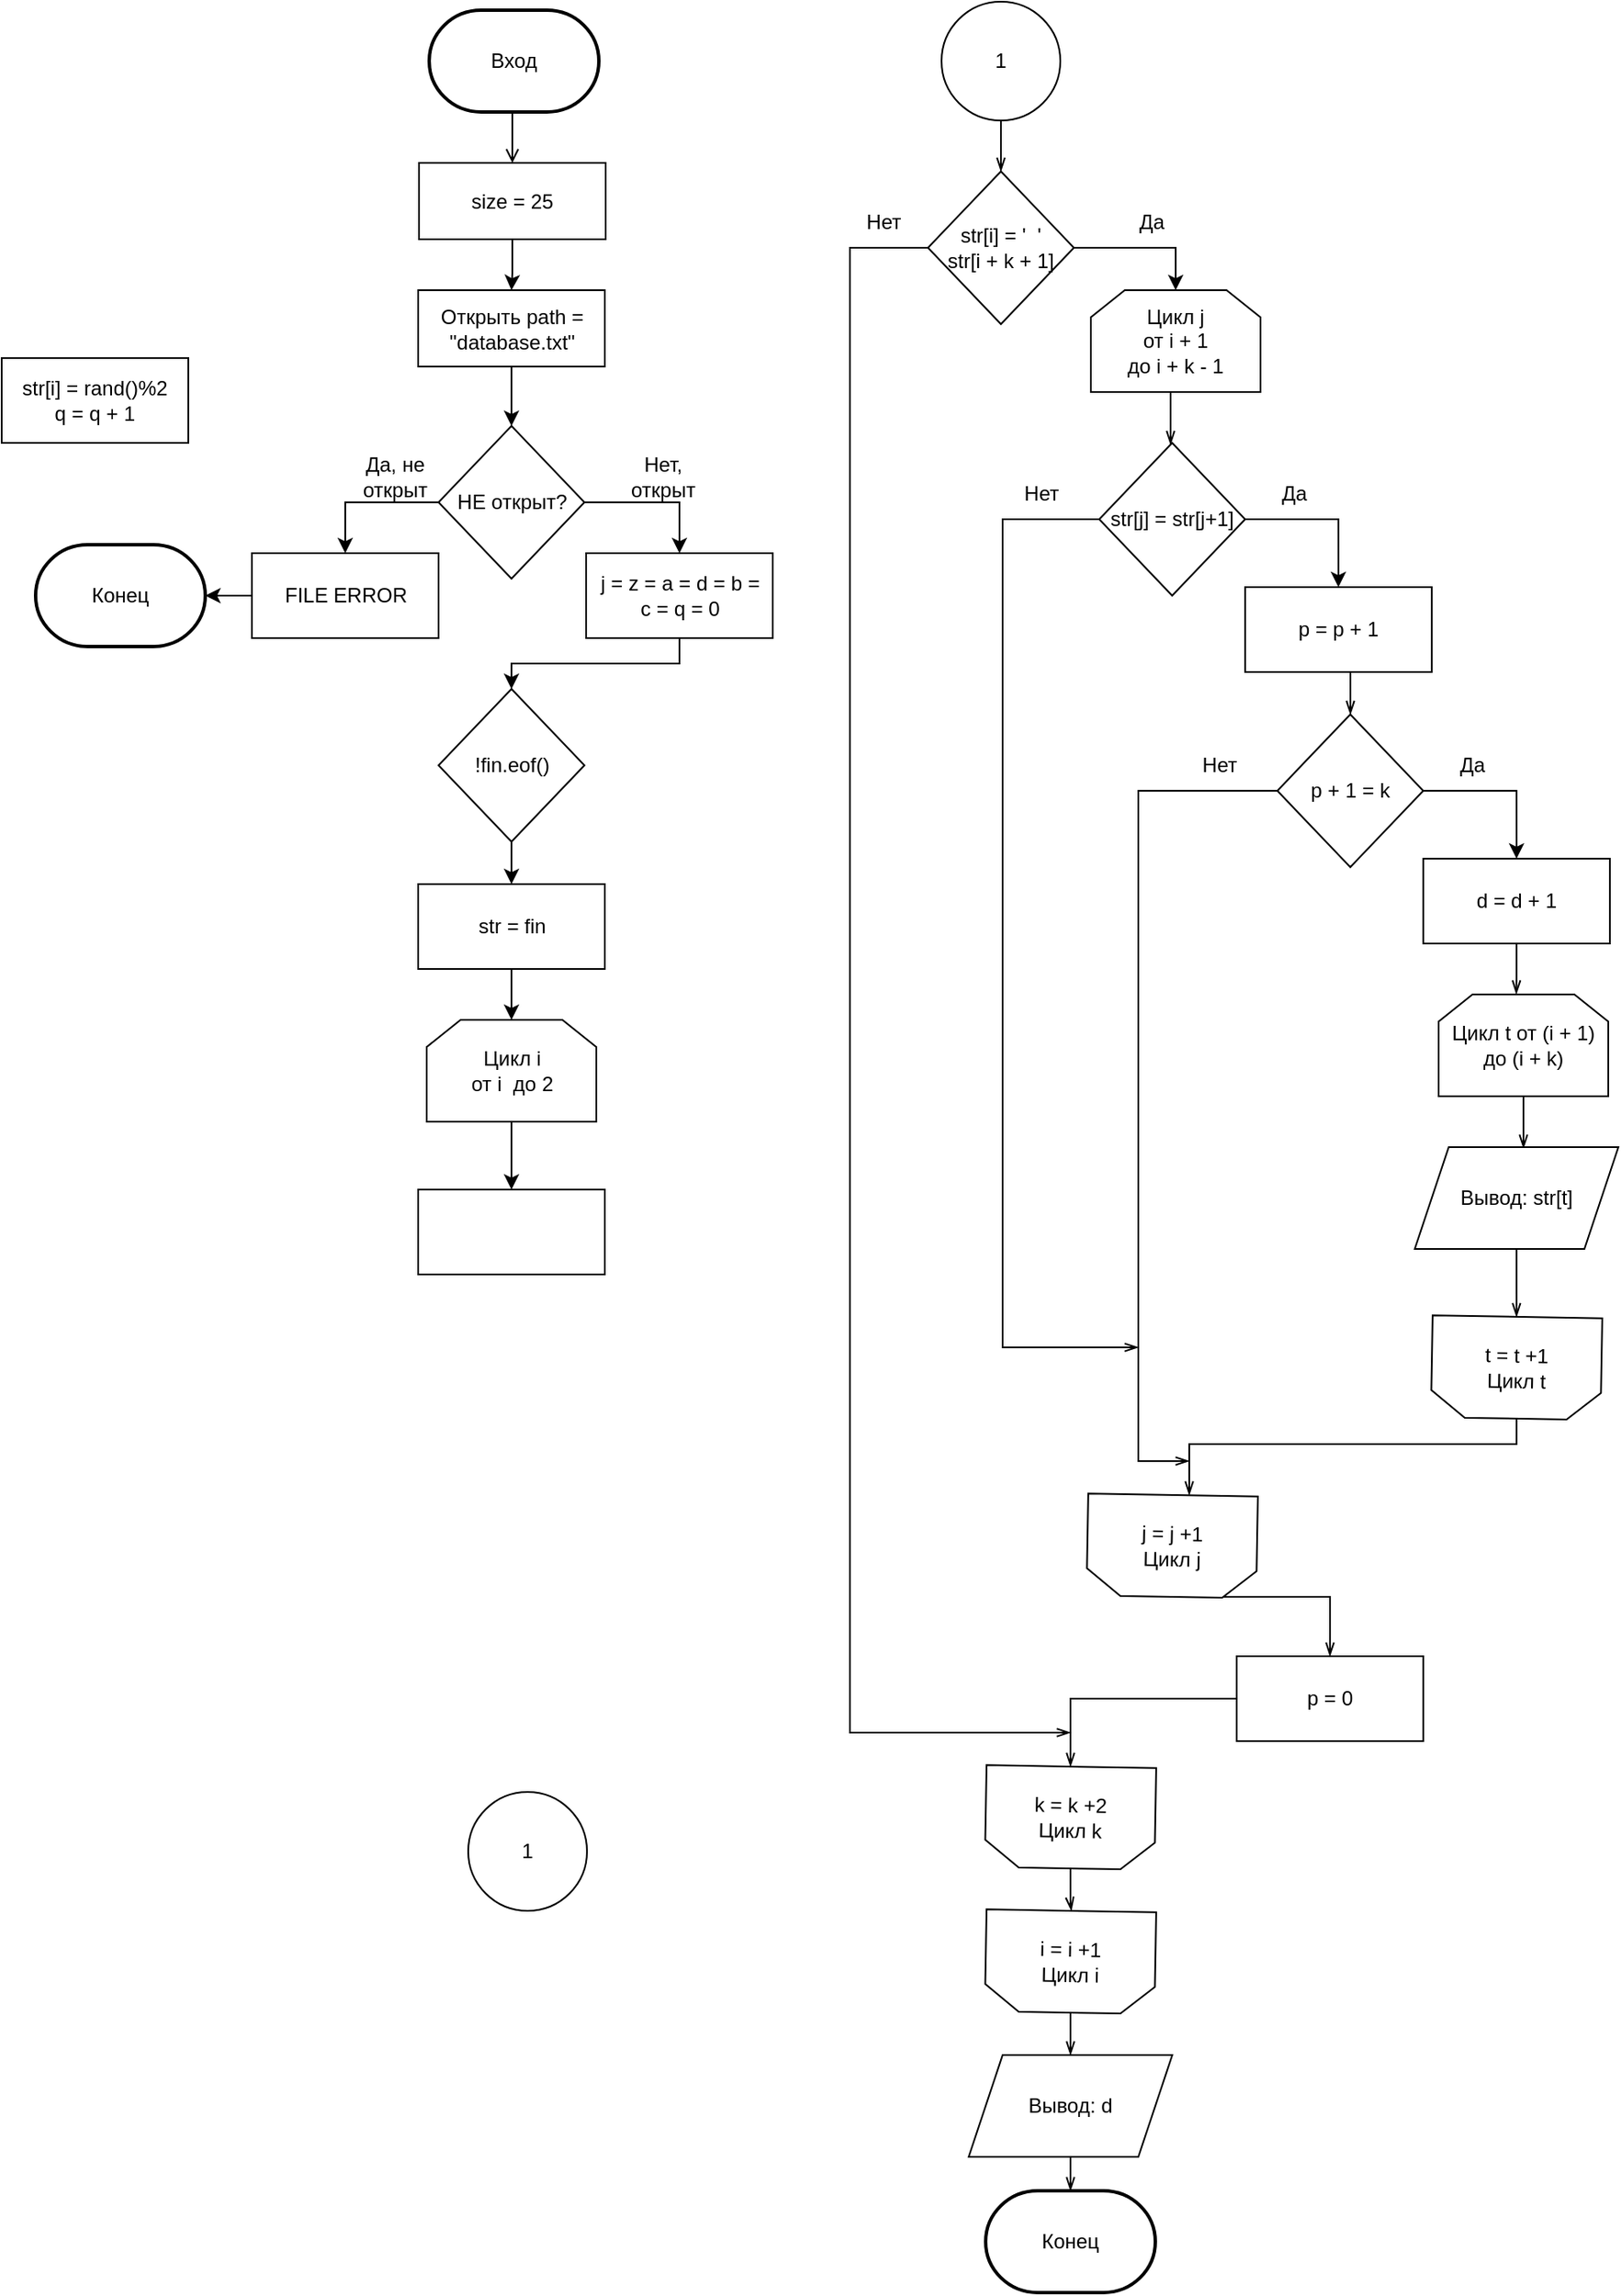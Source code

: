 <mxfile version="13.9.0" type="github">
  <diagram id="2XYw5rfrzcdDfsoRY1aY" name="Page-1">
    <mxGraphModel dx="1251" dy="483" grid="1" gridSize="10" guides="1" tooltips="1" connect="1" arrows="1" fold="1" page="1" pageScale="1" pageWidth="827" pageHeight="1169" math="0" shadow="0">
      <root>
        <mxCell id="0" />
        <mxCell id="1" parent="0" />
        <mxCell id="bIGdx2mvvDFSyfbHBPX8-4" style="edgeStyle=orthogonalEdgeStyle;rounded=0;orthogonalLoop=1;jettySize=auto;html=1;exitX=0.5;exitY=1;exitDx=0;exitDy=0;exitPerimeter=0;entryX=0.5;entryY=0;entryDx=0;entryDy=0;endArrow=open;endFill=0;" parent="1" source="bIGdx2mvvDFSyfbHBPX8-2" edge="1">
          <mxGeometry relative="1" as="geometry">
            <mxPoint x="281" y="95" as="targetPoint" />
          </mxGeometry>
        </mxCell>
        <mxCell id="bIGdx2mvvDFSyfbHBPX8-2" value="Вход" style="strokeWidth=2;html=1;shape=mxgraph.flowchart.terminator;whiteSpace=wrap;" parent="1" vertex="1">
          <mxGeometry x="232" y="5" width="100" height="60" as="geometry" />
        </mxCell>
        <mxCell id="bIGdx2mvvDFSyfbHBPX8-59" value="Конец" style="strokeWidth=2;html=1;shape=mxgraph.flowchart.terminator;whiteSpace=wrap;" parent="1" vertex="1">
          <mxGeometry x="560" y="1290" width="100" height="60" as="geometry" />
        </mxCell>
        <mxCell id="6ItXaO5hQTMBj_1F8REH-35" value="1" style="ellipse;whiteSpace=wrap;html=1;aspect=fixed;" parent="1" vertex="1">
          <mxGeometry x="255" y="1055" width="70" height="70" as="geometry" />
        </mxCell>
        <mxCell id="gcUCHksnC8rrGLkKe8yG-27" style="edgeStyle=orthogonalEdgeStyle;rounded=0;orthogonalLoop=1;jettySize=auto;html=1;exitX=0.5;exitY=1;exitDx=0;exitDy=0;entryX=0;entryY=0.5;entryDx=0;entryDy=0;endArrow=openThin;endFill=0;" parent="1" source="6ItXaO5hQTMBj_1F8REH-37" target="gcUCHksnC8rrGLkKe8yG-20" edge="1">
          <mxGeometry relative="1" as="geometry" />
        </mxCell>
        <mxCell id="6ItXaO5hQTMBj_1F8REH-37" value="1" style="ellipse;whiteSpace=wrap;html=1;aspect=fixed;" parent="1" vertex="1">
          <mxGeometry x="534" width="70" height="70" as="geometry" />
        </mxCell>
        <mxCell id="B0YSBYVzR49liGQwaU1Z-24" style="edgeStyle=orthogonalEdgeStyle;rounded=0;orthogonalLoop=1;jettySize=auto;html=1;" edge="1" parent="1" source="gcUCHksnC8rrGLkKe8yG-3" target="B0YSBYVzR49liGQwaU1Z-23">
          <mxGeometry relative="1" as="geometry" />
        </mxCell>
        <mxCell id="gcUCHksnC8rrGLkKe8yG-3" value="size = 25" style="rounded=0;whiteSpace=wrap;html=1;" parent="1" vertex="1">
          <mxGeometry x="226" y="95" width="110" height="45" as="geometry" />
        </mxCell>
        <mxCell id="gcUCHksnC8rrGLkKe8yG-6" value="str[i] = rand()%2&lt;br&gt;q = q + 1" style="rounded=0;whiteSpace=wrap;html=1;" parent="1" vertex="1">
          <mxGeometry x="-20" y="210" width="110" height="50" as="geometry" />
        </mxCell>
        <mxCell id="gcUCHksnC8rrGLkKe8yG-17" style="edgeStyle=orthogonalEdgeStyle;rounded=0;orthogonalLoop=1;jettySize=auto;html=1;exitX=0.5;exitY=1;exitDx=0;exitDy=0;entryX=0;entryY=0.5;entryDx=0;entryDy=0;" parent="1" target="gcUCHksnC8rrGLkKe8yG-20" edge="1">
          <mxGeometry relative="1" as="geometry">
            <mxPoint x="563" y="112" as="sourcePoint" />
          </mxGeometry>
        </mxCell>
        <mxCell id="gcUCHksnC8rrGLkKe8yG-18" style="edgeStyle=orthogonalEdgeStyle;rounded=0;orthogonalLoop=1;jettySize=auto;html=1;exitX=0.5;exitY=0;exitDx=0;exitDy=0;entryX=0.5;entryY=0;entryDx=0;entryDy=0;" parent="1" source="gcUCHksnC8rrGLkKe8yG-20" target="gcUCHksnC8rrGLkKe8yG-29" edge="1">
          <mxGeometry relative="1" as="geometry">
            <mxPoint x="668.0" y="175" as="targetPoint" />
          </mxGeometry>
        </mxCell>
        <mxCell id="gcUCHksnC8rrGLkKe8yG-57" style="edgeStyle=orthogonalEdgeStyle;rounded=0;orthogonalLoop=1;jettySize=auto;html=1;endArrow=openThin;endFill=0;exitX=0.5;exitY=1;exitDx=0;exitDy=0;" parent="1" source="gcUCHksnC8rrGLkKe8yG-20" edge="1">
          <mxGeometry relative="1" as="geometry">
            <mxPoint x="610" y="1020" as="targetPoint" />
            <Array as="points">
              <mxPoint x="480" y="145" />
              <mxPoint x="480" y="1020" />
            </Array>
          </mxGeometry>
        </mxCell>
        <mxCell id="gcUCHksnC8rrGLkKe8yG-20" value="str[i] = &#39;&amp;nbsp; &#39;&lt;br&gt;str[i + k + 1]" style="rhombus;whiteSpace=wrap;html=1;direction=south;" parent="1" vertex="1">
          <mxGeometry x="526" y="100" width="86" height="90" as="geometry" />
        </mxCell>
        <mxCell id="gcUCHksnC8rrGLkKe8yG-21" value="Нет" style="text;html=1;strokeColor=none;fillColor=none;align=center;verticalAlign=middle;whiteSpace=wrap;rounded=0;" parent="1" vertex="1">
          <mxGeometry x="480" y="120" width="40" height="20" as="geometry" />
        </mxCell>
        <mxCell id="gcUCHksnC8rrGLkKe8yG-22" value="Да" style="text;html=1;strokeColor=none;fillColor=none;align=center;verticalAlign=middle;whiteSpace=wrap;rounded=0;" parent="1" vertex="1">
          <mxGeometry x="638" y="120" width="40" height="20" as="geometry" />
        </mxCell>
        <mxCell id="gcUCHksnC8rrGLkKe8yG-37" style="edgeStyle=orthogonalEdgeStyle;rounded=0;orthogonalLoop=1;jettySize=auto;html=1;exitX=0.5;exitY=1;exitDx=0;exitDy=0;endArrow=openThin;endFill=0;" parent="1" source="gcUCHksnC8rrGLkKe8yG-29" target="gcUCHksnC8rrGLkKe8yG-34" edge="1">
          <mxGeometry relative="1" as="geometry">
            <Array as="points">
              <mxPoint x="669" y="230" />
            </Array>
          </mxGeometry>
        </mxCell>
        <mxCell id="gcUCHksnC8rrGLkKe8yG-29" value="Цикл j&lt;br&gt;от i + 1 &lt;br&gt;до i + k - 1" style="shape=loopLimit;whiteSpace=wrap;html=1;" parent="1" vertex="1">
          <mxGeometry x="622" y="170" width="100" height="60" as="geometry" />
        </mxCell>
        <mxCell id="gcUCHksnC8rrGLkKe8yG-45" style="edgeStyle=orthogonalEdgeStyle;rounded=0;orthogonalLoop=1;jettySize=auto;html=1;exitX=0.5;exitY=1;exitDx=0;exitDy=0;endArrow=openThin;endFill=0;" parent="1" source="gcUCHksnC8rrGLkKe8yG-30" target="gcUCHksnC8rrGLkKe8yG-42" edge="1">
          <mxGeometry relative="1" as="geometry">
            <Array as="points">
              <mxPoint x="775" y="395" />
            </Array>
          </mxGeometry>
        </mxCell>
        <mxCell id="gcUCHksnC8rrGLkKe8yG-30" value="p = p + 1" style="rounded=0;whiteSpace=wrap;html=1;" parent="1" vertex="1">
          <mxGeometry x="712.94" y="345" width="110" height="50" as="geometry" />
        </mxCell>
        <mxCell id="gcUCHksnC8rrGLkKe8yG-31" style="edgeStyle=orthogonalEdgeStyle;rounded=0;orthogonalLoop=1;jettySize=auto;html=1;exitX=0.5;exitY=1;exitDx=0;exitDy=0;entryX=0;entryY=0.5;entryDx=0;entryDy=0;" parent="1" target="gcUCHksnC8rrGLkKe8yG-34" edge="1">
          <mxGeometry relative="1" as="geometry">
            <mxPoint x="662.94" y="282" as="sourcePoint" />
          </mxGeometry>
        </mxCell>
        <mxCell id="gcUCHksnC8rrGLkKe8yG-32" style="edgeStyle=orthogonalEdgeStyle;rounded=0;orthogonalLoop=1;jettySize=auto;html=1;exitX=0.5;exitY=0;exitDx=0;exitDy=0;entryX=0.5;entryY=0;entryDx=0;entryDy=0;" parent="1" source="gcUCHksnC8rrGLkKe8yG-34" target="gcUCHksnC8rrGLkKe8yG-30" edge="1">
          <mxGeometry relative="1" as="geometry" />
        </mxCell>
        <mxCell id="gcUCHksnC8rrGLkKe8yG-82" style="edgeStyle=orthogonalEdgeStyle;rounded=0;orthogonalLoop=1;jettySize=auto;html=1;endArrow=openThin;endFill=0;" parent="1" source="gcUCHksnC8rrGLkKe8yG-34" edge="1">
          <mxGeometry relative="1" as="geometry">
            <mxPoint x="650" y="793" as="targetPoint" />
            <Array as="points">
              <mxPoint x="570" y="305" />
              <mxPoint x="570" y="793" />
            </Array>
          </mxGeometry>
        </mxCell>
        <mxCell id="gcUCHksnC8rrGLkKe8yG-34" value="str[j] = str[j+1]" style="rhombus;whiteSpace=wrap;html=1;direction=south;" parent="1" vertex="1">
          <mxGeometry x="626.94" y="260" width="86" height="90" as="geometry" />
        </mxCell>
        <mxCell id="gcUCHksnC8rrGLkKe8yG-35" value="Нет" style="text;html=1;strokeColor=none;fillColor=none;align=center;verticalAlign=middle;whiteSpace=wrap;rounded=0;" parent="1" vertex="1">
          <mxGeometry x="573" y="280" width="40" height="20" as="geometry" />
        </mxCell>
        <mxCell id="gcUCHksnC8rrGLkKe8yG-36" value="Да" style="text;html=1;strokeColor=none;fillColor=none;align=center;verticalAlign=middle;whiteSpace=wrap;rounded=0;" parent="1" vertex="1">
          <mxGeometry x="722" y="280" width="40" height="20" as="geometry" />
        </mxCell>
        <mxCell id="gcUCHksnC8rrGLkKe8yG-48" style="edgeStyle=orthogonalEdgeStyle;rounded=0;orthogonalLoop=1;jettySize=auto;html=1;entryX=0.458;entryY=-0.003;entryDx=0;entryDy=0;entryPerimeter=0;endArrow=openThin;endFill=0;" parent="1" source="gcUCHksnC8rrGLkKe8yG-39" target="gcUCHksnC8rrGLkKe8yG-46" edge="1">
          <mxGeometry relative="1" as="geometry" />
        </mxCell>
        <mxCell id="gcUCHksnC8rrGLkKe8yG-39" value="d = d + 1" style="rounded=0;whiteSpace=wrap;html=1;" parent="1" vertex="1">
          <mxGeometry x="817.94" y="505" width="110" height="50" as="geometry" />
        </mxCell>
        <mxCell id="gcUCHksnC8rrGLkKe8yG-40" style="edgeStyle=orthogonalEdgeStyle;rounded=0;orthogonalLoop=1;jettySize=auto;html=1;exitX=0.5;exitY=1;exitDx=0;exitDy=0;entryX=0;entryY=0.5;entryDx=0;entryDy=0;" parent="1" target="gcUCHksnC8rrGLkKe8yG-42" edge="1">
          <mxGeometry relative="1" as="geometry">
            <mxPoint x="767.94" y="442" as="sourcePoint" />
          </mxGeometry>
        </mxCell>
        <mxCell id="gcUCHksnC8rrGLkKe8yG-41" style="edgeStyle=orthogonalEdgeStyle;rounded=0;orthogonalLoop=1;jettySize=auto;html=1;exitX=0.5;exitY=0;exitDx=0;exitDy=0;entryX=0.5;entryY=0;entryDx=0;entryDy=0;" parent="1" source="gcUCHksnC8rrGLkKe8yG-42" target="gcUCHksnC8rrGLkKe8yG-39" edge="1">
          <mxGeometry relative="1" as="geometry" />
        </mxCell>
        <mxCell id="gcUCHksnC8rrGLkKe8yG-67" style="edgeStyle=orthogonalEdgeStyle;rounded=0;orthogonalLoop=1;jettySize=auto;html=1;endArrow=openThin;endFill=0;" parent="1" source="gcUCHksnC8rrGLkKe8yG-42" edge="1">
          <mxGeometry relative="1" as="geometry">
            <mxPoint x="680" y="860" as="targetPoint" />
            <Array as="points">
              <mxPoint x="650" y="465" />
              <mxPoint x="650" y="860" />
            </Array>
          </mxGeometry>
        </mxCell>
        <mxCell id="gcUCHksnC8rrGLkKe8yG-42" value="p + 1 = k" style="rhombus;whiteSpace=wrap;html=1;direction=south;" parent="1" vertex="1">
          <mxGeometry x="731.94" y="420" width="86" height="90" as="geometry" />
        </mxCell>
        <mxCell id="gcUCHksnC8rrGLkKe8yG-43" value="Нет" style="text;html=1;strokeColor=none;fillColor=none;align=center;verticalAlign=middle;whiteSpace=wrap;rounded=0;" parent="1" vertex="1">
          <mxGeometry x="678" y="440" width="40" height="20" as="geometry" />
        </mxCell>
        <mxCell id="gcUCHksnC8rrGLkKe8yG-44" value="Да" style="text;html=1;strokeColor=none;fillColor=none;align=center;verticalAlign=middle;whiteSpace=wrap;rounded=0;" parent="1" vertex="1">
          <mxGeometry x="827" y="440" width="40" height="20" as="geometry" />
        </mxCell>
        <mxCell id="gcUCHksnC8rrGLkKe8yG-53" style="edgeStyle=orthogonalEdgeStyle;rounded=0;orthogonalLoop=1;jettySize=auto;html=1;entryX=0.534;entryY=0.012;entryDx=0;entryDy=0;entryPerimeter=0;endArrow=openThin;endFill=0;" parent="1" source="gcUCHksnC8rrGLkKe8yG-46" target="gcUCHksnC8rrGLkKe8yG-52" edge="1">
          <mxGeometry relative="1" as="geometry" />
        </mxCell>
        <mxCell id="gcUCHksnC8rrGLkKe8yG-46" value="Цикл t от (i + 1)&lt;br&gt;до (i + k)" style="shape=loopLimit;whiteSpace=wrap;html=1;" parent="1" vertex="1">
          <mxGeometry x="827" y="585" width="100" height="60" as="geometry" />
        </mxCell>
        <mxCell id="gcUCHksnC8rrGLkKe8yG-56" style="edgeStyle=orthogonalEdgeStyle;rounded=0;orthogonalLoop=1;jettySize=auto;html=1;endArrow=openThin;endFill=0;" parent="1" source="gcUCHksnC8rrGLkKe8yG-52" target="gcUCHksnC8rrGLkKe8yG-54" edge="1">
          <mxGeometry relative="1" as="geometry" />
        </mxCell>
        <mxCell id="gcUCHksnC8rrGLkKe8yG-52" value="Вывод: str[t]" style="shape=parallelogram;perimeter=parallelogramPerimeter;whiteSpace=wrap;html=1;fixedSize=1;" parent="1" vertex="1">
          <mxGeometry x="812.94" y="675" width="120" height="60" as="geometry" />
        </mxCell>
        <mxCell id="gcUCHksnC8rrGLkKe8yG-69" style="edgeStyle=orthogonalEdgeStyle;rounded=0;orthogonalLoop=1;jettySize=auto;html=1;endArrow=openThin;endFill=0;" parent="1" source="gcUCHksnC8rrGLkKe8yG-54" edge="1">
          <mxGeometry relative="1" as="geometry">
            <mxPoint x="680" y="880" as="targetPoint" />
            <Array as="points">
              <mxPoint x="873" y="850" />
              <mxPoint x="680" y="850" />
            </Array>
          </mxGeometry>
        </mxCell>
        <mxCell id="gcUCHksnC8rrGLkKe8yG-54" value="t = t +1&lt;br&gt;Цикл t" style="shape=loopLimit;whiteSpace=wrap;html=1;rotation=1;flipV=1;" parent="1" vertex="1">
          <mxGeometry x="822.94" y="775" width="100" height="60" as="geometry" />
        </mxCell>
        <mxCell id="gcUCHksnC8rrGLkKe8yG-73" value="" style="edgeStyle=orthogonalEdgeStyle;rounded=0;orthogonalLoop=1;jettySize=auto;html=1;endArrow=openThin;endFill=0;" parent="1" source="gcUCHksnC8rrGLkKe8yG-62" target="gcUCHksnC8rrGLkKe8yG-72" edge="1">
          <mxGeometry relative="1" as="geometry" />
        </mxCell>
        <mxCell id="gcUCHksnC8rrGLkKe8yG-62" value="p = 0" style="rounded=0;whiteSpace=wrap;html=1;" parent="1" vertex="1">
          <mxGeometry x="707.94" y="975" width="110" height="50" as="geometry" />
        </mxCell>
        <mxCell id="gcUCHksnC8rrGLkKe8yG-71" style="edgeStyle=orthogonalEdgeStyle;rounded=0;orthogonalLoop=1;jettySize=auto;html=1;exitX=0.5;exitY=1;exitDx=0;exitDy=0;entryX=0.5;entryY=0;entryDx=0;entryDy=0;endArrow=openThin;endFill=0;" parent="1" source="gcUCHksnC8rrGLkKe8yG-68" target="gcUCHksnC8rrGLkKe8yG-62" edge="1">
          <mxGeometry relative="1" as="geometry">
            <Array as="points">
              <mxPoint x="763" y="960" />
              <mxPoint x="763" y="960" />
            </Array>
          </mxGeometry>
        </mxCell>
        <mxCell id="gcUCHksnC8rrGLkKe8yG-68" value="j = j +1&lt;br&gt;Цикл j" style="shape=loopLimit;whiteSpace=wrap;html=1;rotation=1;flipV=1;" parent="1" vertex="1">
          <mxGeometry x="619.94" y="880" width="100" height="60" as="geometry" />
        </mxCell>
        <mxCell id="gcUCHksnC8rrGLkKe8yG-75" style="edgeStyle=orthogonalEdgeStyle;rounded=0;orthogonalLoop=1;jettySize=auto;html=1;entryX=0.5;entryY=0;entryDx=0;entryDy=0;endArrow=openThin;endFill=0;" parent="1" source="gcUCHksnC8rrGLkKe8yG-72" target="gcUCHksnC8rrGLkKe8yG-74" edge="1">
          <mxGeometry relative="1" as="geometry" />
        </mxCell>
        <mxCell id="gcUCHksnC8rrGLkKe8yG-72" value="k = k +2&lt;br&gt;Цикл k" style="shape=loopLimit;whiteSpace=wrap;html=1;rotation=1;flipV=1;" parent="1" vertex="1">
          <mxGeometry x="560" y="1040" width="100" height="60" as="geometry" />
        </mxCell>
        <mxCell id="gcUCHksnC8rrGLkKe8yG-80" style="edgeStyle=orthogonalEdgeStyle;rounded=0;orthogonalLoop=1;jettySize=auto;html=1;entryX=0.5;entryY=0;entryDx=0;entryDy=0;endArrow=openThin;endFill=0;" parent="1" source="gcUCHksnC8rrGLkKe8yG-74" target="gcUCHksnC8rrGLkKe8yG-79" edge="1">
          <mxGeometry relative="1" as="geometry" />
        </mxCell>
        <mxCell id="gcUCHksnC8rrGLkKe8yG-74" value="i = i +1&lt;br&gt;Цикл i" style="shape=loopLimit;whiteSpace=wrap;html=1;rotation=1;flipV=1;" parent="1" vertex="1">
          <mxGeometry x="560" y="1125" width="100" height="60" as="geometry" />
        </mxCell>
        <mxCell id="gcUCHksnC8rrGLkKe8yG-81" style="edgeStyle=orthogonalEdgeStyle;rounded=0;orthogonalLoop=1;jettySize=auto;html=1;entryX=0.5;entryY=0;entryDx=0;entryDy=0;entryPerimeter=0;endArrow=openThin;endFill=0;" parent="1" source="gcUCHksnC8rrGLkKe8yG-79" target="bIGdx2mvvDFSyfbHBPX8-59" edge="1">
          <mxGeometry relative="1" as="geometry" />
        </mxCell>
        <mxCell id="gcUCHksnC8rrGLkKe8yG-79" value="Вывод: d" style="shape=parallelogram;perimeter=parallelogramPerimeter;whiteSpace=wrap;html=1;fixedSize=1;" parent="1" vertex="1">
          <mxGeometry x="550" y="1210" width="120" height="60" as="geometry" />
        </mxCell>
        <mxCell id="B0YSBYVzR49liGQwaU1Z-31" style="edgeStyle=orthogonalEdgeStyle;rounded=0;orthogonalLoop=1;jettySize=auto;html=1;entryX=0;entryY=0.5;entryDx=0;entryDy=0;" edge="1" parent="1" source="B0YSBYVzR49liGQwaU1Z-10" target="B0YSBYVzR49liGQwaU1Z-30">
          <mxGeometry relative="1" as="geometry">
            <Array as="points">
              <mxPoint x="380" y="390" />
              <mxPoint x="280" y="390" />
            </Array>
          </mxGeometry>
        </mxCell>
        <mxCell id="B0YSBYVzR49liGQwaU1Z-10" value="j = z = a = d = b = &lt;br&gt;c = q = 0" style="rounded=0;whiteSpace=wrap;html=1;" vertex="1" parent="1">
          <mxGeometry x="324.5" y="325" width="110" height="50" as="geometry" />
        </mxCell>
        <mxCell id="B0YSBYVzR49liGQwaU1Z-11" style="edgeStyle=orthogonalEdgeStyle;rounded=0;orthogonalLoop=1;jettySize=auto;html=1;exitX=0.5;exitY=1;exitDx=0;exitDy=0;entryX=0;entryY=0.5;entryDx=0;entryDy=0;" edge="1" parent="1" target="B0YSBYVzR49liGQwaU1Z-14">
          <mxGeometry relative="1" as="geometry">
            <mxPoint x="274.5" y="262" as="sourcePoint" />
          </mxGeometry>
        </mxCell>
        <mxCell id="B0YSBYVzR49liGQwaU1Z-12" style="edgeStyle=orthogonalEdgeStyle;rounded=0;orthogonalLoop=1;jettySize=auto;html=1;exitX=0.5;exitY=0;exitDx=0;exitDy=0;entryX=0.5;entryY=0;entryDx=0;entryDy=0;" edge="1" parent="1" source="B0YSBYVzR49liGQwaU1Z-14" target="B0YSBYVzR49liGQwaU1Z-10">
          <mxGeometry relative="1" as="geometry" />
        </mxCell>
        <mxCell id="B0YSBYVzR49liGQwaU1Z-14" value="НЕ открыт?" style="rhombus;whiteSpace=wrap;html=1;direction=south;" vertex="1" parent="1">
          <mxGeometry x="237.5" y="250" width="86" height="90" as="geometry" />
        </mxCell>
        <mxCell id="B0YSBYVzR49liGQwaU1Z-15" value="Да, не открыт" style="text;html=1;strokeColor=none;fillColor=none;align=center;verticalAlign=middle;whiteSpace=wrap;rounded=0;" vertex="1" parent="1">
          <mxGeometry x="191.5" y="270" width="40" height="20" as="geometry" />
        </mxCell>
        <mxCell id="B0YSBYVzR49liGQwaU1Z-16" value="Нет, открыт" style="text;html=1;strokeColor=none;fillColor=none;align=center;verticalAlign=middle;whiteSpace=wrap;rounded=0;" vertex="1" parent="1">
          <mxGeometry x="349.5" y="270" width="40" height="20" as="geometry" />
        </mxCell>
        <mxCell id="B0YSBYVzR49liGQwaU1Z-28" style="edgeStyle=orthogonalEdgeStyle;rounded=0;orthogonalLoop=1;jettySize=auto;html=1;" edge="1" parent="1" source="B0YSBYVzR49liGQwaU1Z-19" target="B0YSBYVzR49liGQwaU1Z-27">
          <mxGeometry relative="1" as="geometry" />
        </mxCell>
        <mxCell id="B0YSBYVzR49liGQwaU1Z-19" value="FILE ERROR" style="rounded=0;whiteSpace=wrap;html=1;" vertex="1" parent="1">
          <mxGeometry x="127.5" y="325" width="110" height="50" as="geometry" />
        </mxCell>
        <mxCell id="B0YSBYVzR49liGQwaU1Z-20" style="edgeStyle=orthogonalEdgeStyle;rounded=0;orthogonalLoop=1;jettySize=auto;html=1;entryX=0.5;entryY=0;entryDx=0;entryDy=0;exitX=0.5;exitY=1;exitDx=0;exitDy=0;" edge="1" parent="1" target="B0YSBYVzR49liGQwaU1Z-19" source="B0YSBYVzR49liGQwaU1Z-14">
          <mxGeometry relative="1" as="geometry">
            <mxPoint x="229.5" y="300" as="sourcePoint" />
          </mxGeometry>
        </mxCell>
        <mxCell id="B0YSBYVzR49liGQwaU1Z-25" style="edgeStyle=orthogonalEdgeStyle;rounded=0;orthogonalLoop=1;jettySize=auto;html=1;" edge="1" parent="1" source="B0YSBYVzR49liGQwaU1Z-23" target="B0YSBYVzR49liGQwaU1Z-14">
          <mxGeometry relative="1" as="geometry" />
        </mxCell>
        <mxCell id="B0YSBYVzR49liGQwaU1Z-23" value="Открыть path =&lt;br&gt;&quot;database.txt&quot;" style="rounded=0;whiteSpace=wrap;html=1;" vertex="1" parent="1">
          <mxGeometry x="225.5" y="170" width="110" height="45" as="geometry" />
        </mxCell>
        <mxCell id="B0YSBYVzR49liGQwaU1Z-27" value="Конец" style="strokeWidth=2;html=1;shape=mxgraph.flowchart.terminator;whiteSpace=wrap;" vertex="1" parent="1">
          <mxGeometry y="320" width="100" height="60" as="geometry" />
        </mxCell>
        <mxCell id="B0YSBYVzR49liGQwaU1Z-36" style="edgeStyle=orthogonalEdgeStyle;rounded=0;orthogonalLoop=1;jettySize=auto;html=1;" edge="1" parent="1" source="B0YSBYVzR49liGQwaU1Z-30" target="B0YSBYVzR49liGQwaU1Z-33">
          <mxGeometry relative="1" as="geometry" />
        </mxCell>
        <mxCell id="B0YSBYVzR49liGQwaU1Z-30" value="!fin.eof()" style="rhombus;whiteSpace=wrap;html=1;direction=south;" vertex="1" parent="1">
          <mxGeometry x="237.5" y="405" width="86" height="90" as="geometry" />
        </mxCell>
        <mxCell id="B0YSBYVzR49liGQwaU1Z-38" style="edgeStyle=orthogonalEdgeStyle;rounded=0;orthogonalLoop=1;jettySize=auto;html=1;" edge="1" parent="1" source="B0YSBYVzR49liGQwaU1Z-33" target="B0YSBYVzR49liGQwaU1Z-37">
          <mxGeometry relative="1" as="geometry" />
        </mxCell>
        <mxCell id="B0YSBYVzR49liGQwaU1Z-33" value="str = fin" style="rounded=0;whiteSpace=wrap;html=1;" vertex="1" parent="1">
          <mxGeometry x="225.5" y="520" width="110" height="50" as="geometry" />
        </mxCell>
        <mxCell id="B0YSBYVzR49liGQwaU1Z-41" style="edgeStyle=orthogonalEdgeStyle;rounded=0;orthogonalLoop=1;jettySize=auto;html=1;" edge="1" parent="1" source="B0YSBYVzR49liGQwaU1Z-37" target="B0YSBYVzR49liGQwaU1Z-40">
          <mxGeometry relative="1" as="geometry" />
        </mxCell>
        <mxCell id="B0YSBYVzR49liGQwaU1Z-37" value="Цикл i&lt;br&gt;от i&amp;nbsp; до 2" style="shape=loopLimit;whiteSpace=wrap;html=1;" vertex="1" parent="1">
          <mxGeometry x="230.5" y="600" width="100" height="60" as="geometry" />
        </mxCell>
        <mxCell id="B0YSBYVzR49liGQwaU1Z-40" value="" style="rounded=0;whiteSpace=wrap;html=1;" vertex="1" parent="1">
          <mxGeometry x="225.5" y="700" width="110" height="50" as="geometry" />
        </mxCell>
      </root>
    </mxGraphModel>
  </diagram>
</mxfile>
